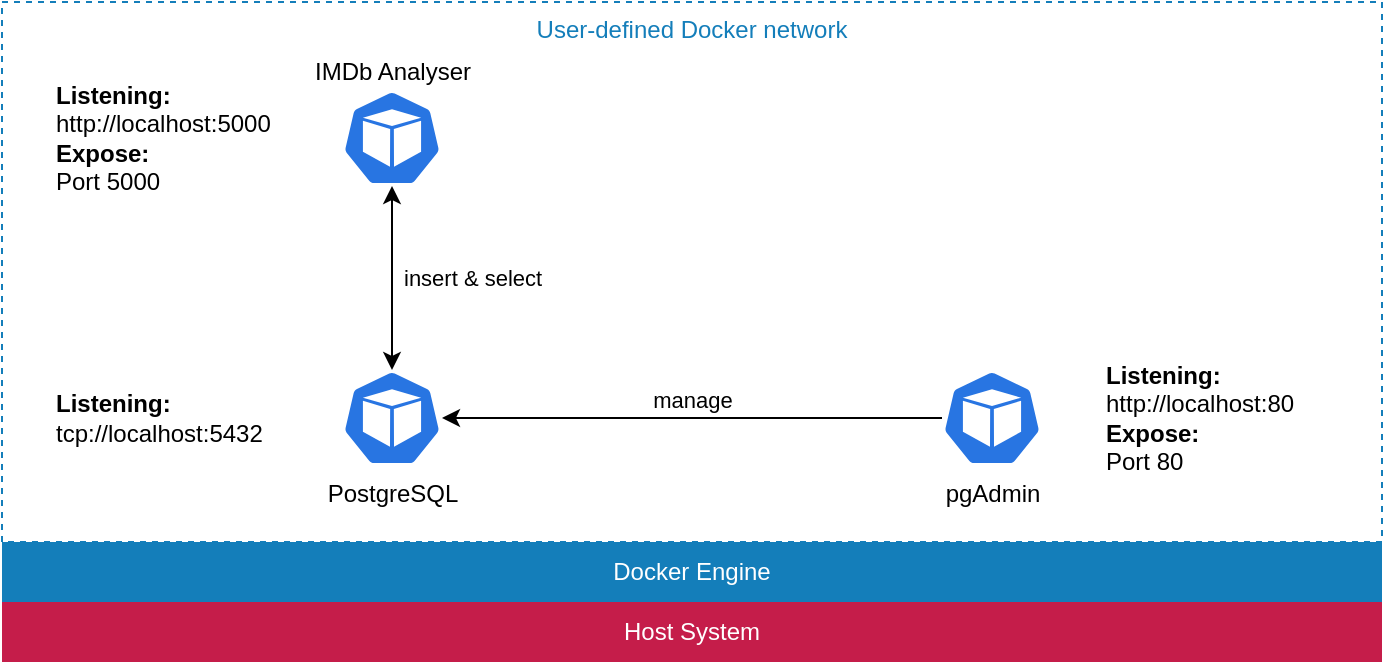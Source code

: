 <mxfile version="15.8.4" type="device"><diagram id="0-Z_qzVNfd2SEOmMOJHs" name="Page-1"><mxGraphModel dx="1422" dy="905" grid="1" gridSize="10" guides="1" tooltips="1" connect="1" arrows="1" fold="1" page="1" pageScale="1" pageWidth="827" pageHeight="1169" math="0" shadow="0"><root><mxCell id="0"/><mxCell id="1" parent="0"/><mxCell id="HaDQIAR-TeKcnsSyYPfh-9" value="User-defined Docker network" style="fillColor=none;strokeColor=#147EBA;dashed=1;verticalAlign=top;fontStyle=0;fontColor=#147EBA;" vertex="1" parent="1"><mxGeometry x="69" y="40" width="690" height="270" as="geometry"/></mxCell><mxCell id="HaDQIAR-TeKcnsSyYPfh-4" value="insert &amp;amp; select" style="edgeStyle=orthogonalEdgeStyle;rounded=0;orthogonalLoop=1;jettySize=auto;html=1;startArrow=classic;startFill=1;labelPosition=right;verticalLabelPosition=middle;align=left;verticalAlign=middle;spacing=6;labelBackgroundColor=none;" edge="1" parent="1" source="HaDQIAR-TeKcnsSyYPfh-1" target="HaDQIAR-TeKcnsSyYPfh-3"><mxGeometry relative="1" as="geometry"/></mxCell><mxCell id="HaDQIAR-TeKcnsSyYPfh-1" value="PostgreSQL" style="sketch=0;html=1;dashed=0;whitespace=wrap;fillColor=#2875E2;strokeColor=#ffffff;points=[[0.005,0.63,0],[0.1,0.2,0],[0.9,0.2,0],[0.5,0,0],[0.995,0.63,0],[0.72,0.99,0],[0.5,1,0],[0.28,0.99,0]];shape=mxgraph.kubernetes.icon;prIcon=pod;labelPosition=center;verticalLabelPosition=bottom;align=center;verticalAlign=top;" vertex="1" parent="1"><mxGeometry x="239" y="224" width="50" height="48" as="geometry"/></mxCell><mxCell id="HaDQIAR-TeKcnsSyYPfh-5" value="manage" style="edgeStyle=orthogonalEdgeStyle;rounded=0;orthogonalLoop=1;jettySize=auto;html=1;labelPosition=center;verticalLabelPosition=top;align=center;verticalAlign=bottom;labelBackgroundColor=none;" edge="1" parent="1" source="HaDQIAR-TeKcnsSyYPfh-2" target="HaDQIAR-TeKcnsSyYPfh-1"><mxGeometry relative="1" as="geometry"/></mxCell><mxCell id="HaDQIAR-TeKcnsSyYPfh-2" value="pgAdmin" style="sketch=0;html=1;dashed=0;whitespace=wrap;fillColor=#2875E2;strokeColor=#ffffff;points=[[0.005,0.63,0],[0.1,0.2,0],[0.9,0.2,0],[0.5,0,0],[0.995,0.63,0],[0.72,0.99,0],[0.5,1,0],[0.28,0.99,0]];shape=mxgraph.kubernetes.icon;prIcon=pod;labelPosition=center;verticalLabelPosition=bottom;align=center;verticalAlign=top;" vertex="1" parent="1"><mxGeometry x="539" y="224" width="50" height="48" as="geometry"/></mxCell><mxCell id="HaDQIAR-TeKcnsSyYPfh-3" value="IMDb Analyser" style="sketch=0;html=1;dashed=0;whitespace=wrap;fillColor=#2875E2;strokeColor=#ffffff;points=[[0.005,0.63,0],[0.1,0.2,0],[0.9,0.2,0],[0.5,0,0],[0.995,0.63,0],[0.72,0.99,0],[0.5,1,0],[0.28,0.99,0]];shape=mxgraph.kubernetes.icon;prIcon=pod;labelPosition=center;verticalLabelPosition=top;align=center;verticalAlign=bottom;" vertex="1" parent="1"><mxGeometry x="239" y="84" width="50" height="48" as="geometry"/></mxCell><mxCell id="HaDQIAR-TeKcnsSyYPfh-6" value="&lt;b&gt;Listening:&lt;/b&gt;&lt;br&gt;tcp://localhost:5432" style="text;html=1;strokeColor=none;fillColor=none;align=left;verticalAlign=middle;whiteSpace=wrap;rounded=0;" vertex="1" parent="1"><mxGeometry x="94" y="233" width="100" height="30" as="geometry"/></mxCell><mxCell id="HaDQIAR-TeKcnsSyYPfh-10" value="Docker Engine" style="rounded=0;whiteSpace=wrap;html=1;align=center;fillColor=#147EBA;fontColor=#FFFFFF;strokeColor=none;" vertex="1" parent="1"><mxGeometry x="69" y="310" width="690" height="30" as="geometry"/></mxCell><mxCell id="HaDQIAR-TeKcnsSyYPfh-11" value="Host System" style="rounded=0;whiteSpace=wrap;html=1;align=center;fillColor=#C51D4A;fontColor=#FFFFFF;strokeColor=none;" vertex="1" parent="1"><mxGeometry x="69" y="340" width="690" height="30" as="geometry"/></mxCell><mxCell id="HaDQIAR-TeKcnsSyYPfh-13" value="&lt;span&gt;&lt;b&gt;Listening:&lt;/b&gt;&lt;/span&gt;&lt;br&gt;&lt;span&gt;http://localhost:80&lt;/span&gt;&lt;br&gt;&lt;b&gt;Expose:&lt;/b&gt;&lt;br&gt;&lt;span&gt;Port 80&lt;/span&gt;" style="text;html=1;strokeColor=none;fillColor=none;align=left;verticalAlign=middle;whiteSpace=wrap;rounded=0;fontColor=#000000;" vertex="1" parent="1"><mxGeometry x="619" y="218" width="110" height="60" as="geometry"/></mxCell><mxCell id="HaDQIAR-TeKcnsSyYPfh-14" value="&lt;span&gt;&lt;b&gt;Listening:&lt;/b&gt;&lt;/span&gt;&lt;br&gt;&lt;span&gt;http://localhost:5000&lt;/span&gt;&lt;br&gt;&lt;b&gt;Expose:&lt;/b&gt;&lt;br&gt;&lt;span&gt;Port 5000&lt;/span&gt;" style="text;html=1;strokeColor=none;fillColor=none;align=left;verticalAlign=middle;whiteSpace=wrap;rounded=0;fontColor=#000000;" vertex="1" parent="1"><mxGeometry x="94" y="78" width="110" height="60" as="geometry"/></mxCell></root></mxGraphModel></diagram></mxfile>